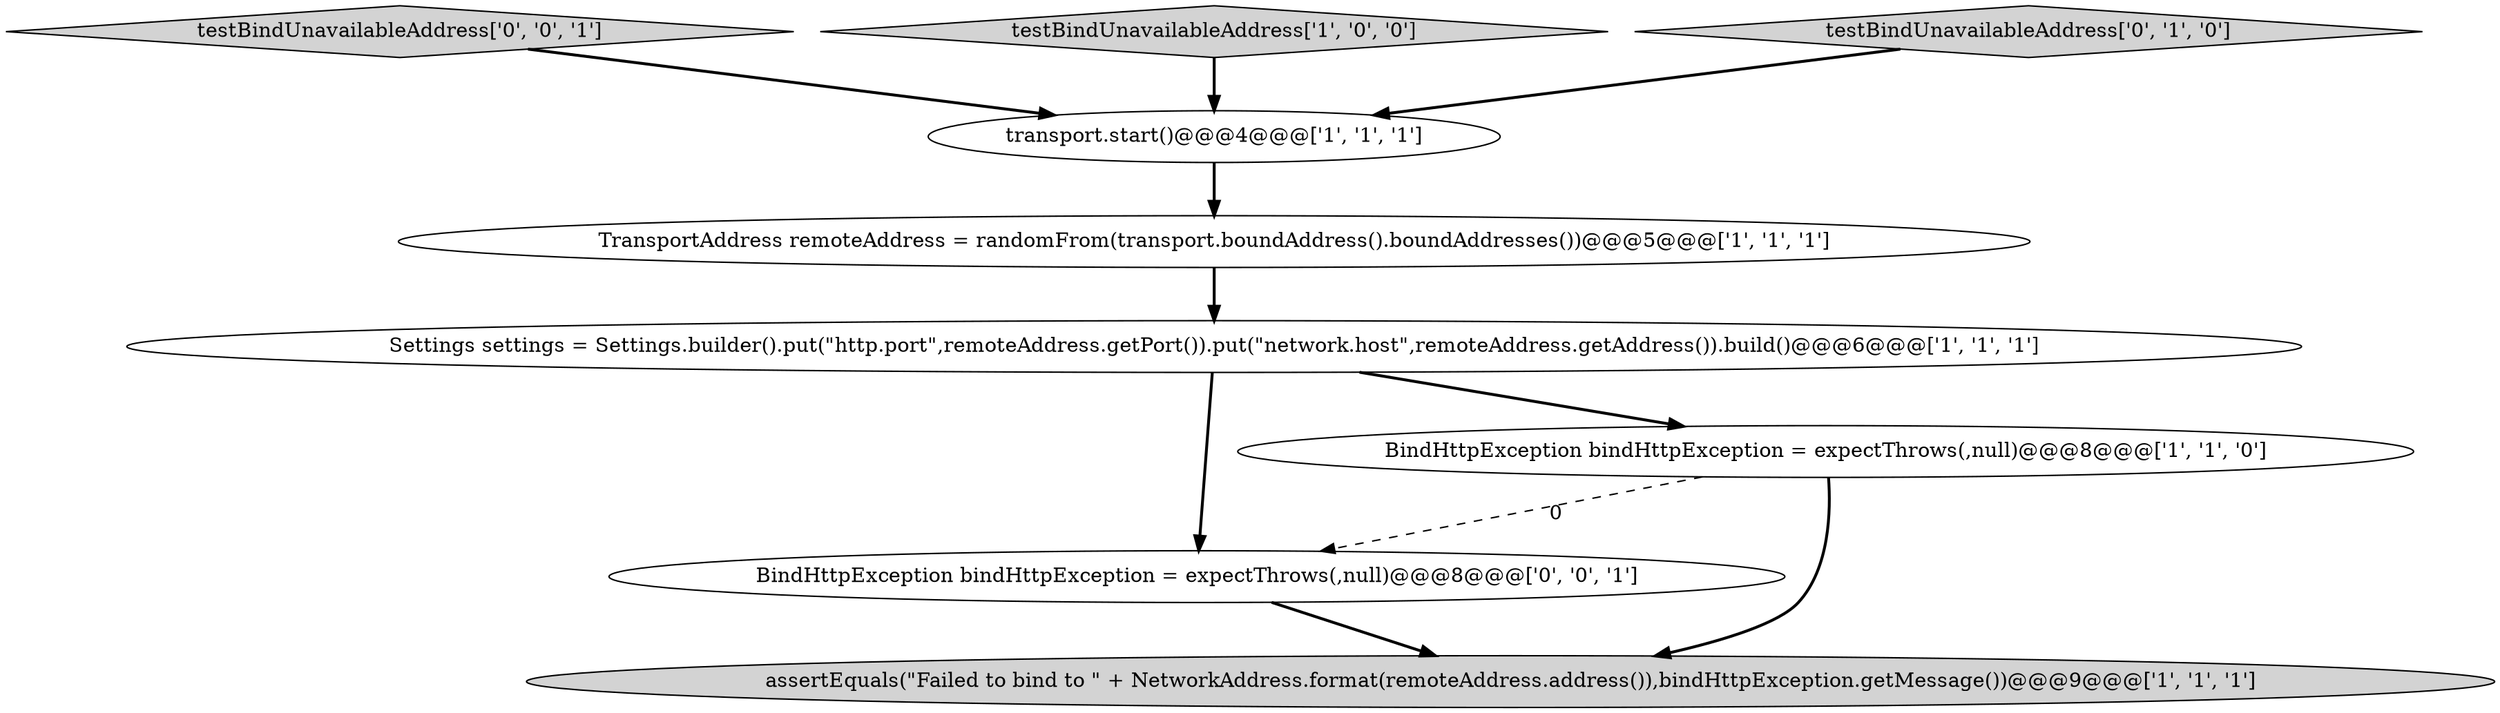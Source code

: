digraph {
2 [style = filled, label = "TransportAddress remoteAddress = randomFrom(transport.boundAddress().boundAddresses())@@@5@@@['1', '1', '1']", fillcolor = white, shape = ellipse image = "AAA0AAABBB1BBB"];
3 [style = filled, label = "transport.start()@@@4@@@['1', '1', '1']", fillcolor = white, shape = ellipse image = "AAA0AAABBB1BBB"];
8 [style = filled, label = "BindHttpException bindHttpException = expectThrows(,null)@@@8@@@['0', '0', '1']", fillcolor = white, shape = ellipse image = "AAA0AAABBB3BBB"];
0 [style = filled, label = "assertEquals(\"Failed to bind to \" + NetworkAddress.format(remoteAddress.address()),bindHttpException.getMessage())@@@9@@@['1', '1', '1']", fillcolor = lightgray, shape = ellipse image = "AAA0AAABBB1BBB"];
7 [style = filled, label = "testBindUnavailableAddress['0', '0', '1']", fillcolor = lightgray, shape = diamond image = "AAA0AAABBB3BBB"];
4 [style = filled, label = "testBindUnavailableAddress['1', '0', '0']", fillcolor = lightgray, shape = diamond image = "AAA0AAABBB1BBB"];
6 [style = filled, label = "testBindUnavailableAddress['0', '1', '0']", fillcolor = lightgray, shape = diamond image = "AAA0AAABBB2BBB"];
1 [style = filled, label = "BindHttpException bindHttpException = expectThrows(,null)@@@8@@@['1', '1', '0']", fillcolor = white, shape = ellipse image = "AAA0AAABBB1BBB"];
5 [style = filled, label = "Settings settings = Settings.builder().put(\"http.port\",remoteAddress.getPort()).put(\"network.host\",remoteAddress.getAddress()).build()@@@6@@@['1', '1', '1']", fillcolor = white, shape = ellipse image = "AAA0AAABBB1BBB"];
1->8 [style = dashed, label="0"];
5->8 [style = bold, label=""];
4->3 [style = bold, label=""];
6->3 [style = bold, label=""];
8->0 [style = bold, label=""];
3->2 [style = bold, label=""];
7->3 [style = bold, label=""];
2->5 [style = bold, label=""];
1->0 [style = bold, label=""];
5->1 [style = bold, label=""];
}
